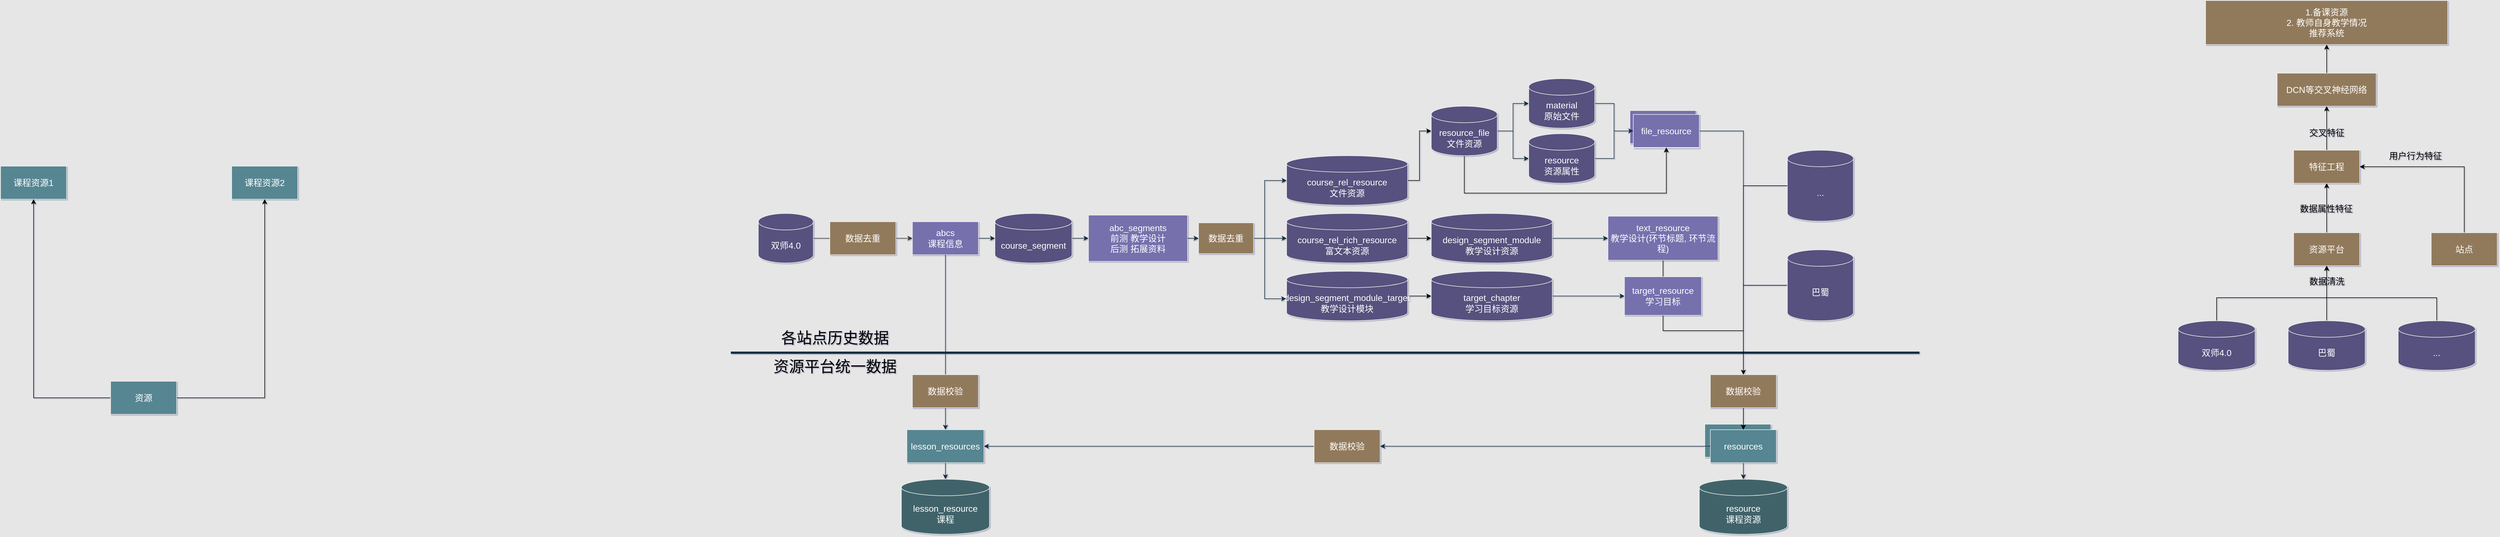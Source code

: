 <mxfile version="26.0.6">
  <diagram name="第 1 页" id="FDnSqhvuiO77HFrQjU2g">
    <mxGraphModel dx="6523" dy="2885" grid="0" gridSize="10" guides="1" tooltips="1" connect="1" arrows="1" fold="1" page="1" pageScale="1" pageWidth="1920" pageHeight="1200" background="#E6E6E6" math="0" shadow="1">
      <root>
        <mxCell id="0" />
        <mxCell id="1" parent="0" />
        <mxCell id="Ahrg0DG0GAoIvXKbUnpo-85" value="resources" style="rounded=0;whiteSpace=wrap;html=1;strokeColor=#EEEEEE;fontColor=#FFFFFF;fillColor=#568691;" parent="1" vertex="1">
          <mxGeometry x="1650" y="850" width="120" height="60" as="geometry" />
        </mxCell>
        <mxCell id="Ahrg0DG0GAoIvXKbUnpo-79" value="" style="rounded=0;whiteSpace=wrap;html=1;strokeColor=#EEEEEE;fontColor=#FFFFFF;fillColor=#56517E;" parent="1" vertex="1">
          <mxGeometry x="1520" y="288" width="120" height="60" as="geometry" />
        </mxCell>
        <mxCell id="Ahrg0DG0GAoIvXKbUnpo-77" value="" style="rounded=0;whiteSpace=wrap;html=1;strokeColor=#EEEEEE;fontColor=#FFFFFF;fillColor=#766FAD;" parent="1" vertex="1">
          <mxGeometry x="1514" y="280" width="120" height="60" as="geometry" />
        </mxCell>
        <mxCell id="Ahrg0DG0GAoIvXKbUnpo-24" style="edgeStyle=orthogonalEdgeStyle;rounded=0;orthogonalLoop=1;jettySize=auto;html=1;strokeColor=#3E3C3C;" parent="1" source="Ahrg0DG0GAoIvXKbUnpo-16" target="Ahrg0DG0GAoIvXKbUnpo-27" edge="1">
          <mxGeometry relative="1" as="geometry">
            <mxPoint x="250" y="512" as="targetPoint" />
          </mxGeometry>
        </mxCell>
        <mxCell id="Ahrg0DG0GAoIvXKbUnpo-16" value="双师4.0" style="shape=cylinder3;whiteSpace=wrap;html=1;boundedLbl=1;backgroundOutline=1;size=15;fillColor=#56517E;strokeColor=#EEEEEE;fontSize=16;labelBackgroundColor=none;fontColor=#FFFFFF;" parent="1" vertex="1">
          <mxGeometry x="-70" y="467" width="100" height="90" as="geometry" />
        </mxCell>
        <mxCell id="Ahrg0DG0GAoIvXKbUnpo-44" style="edgeStyle=orthogonalEdgeStyle;rounded=0;orthogonalLoop=1;jettySize=auto;html=1;strokeColor=#182E3E;" parent="1" source="Ahrg0DG0GAoIvXKbUnpo-19" target="Ahrg0DG0GAoIvXKbUnpo-40" edge="1">
          <mxGeometry relative="1" as="geometry" />
        </mxCell>
        <mxCell id="Ahrg0DG0GAoIvXKbUnpo-19" value="course_segment" style="shape=cylinder3;whiteSpace=wrap;html=1;boundedLbl=1;backgroundOutline=1;size=15;fillColor=#56517E;strokeColor=#EEEEEE;fontSize=16;labelBackgroundColor=none;fontColor=#FFFFFF;" parent="1" vertex="1">
          <mxGeometry x="360" y="467" width="140" height="90" as="geometry" />
        </mxCell>
        <mxCell id="Ahrg0DG0GAoIvXKbUnpo-37" style="edgeStyle=orthogonalEdgeStyle;rounded=0;orthogonalLoop=1;jettySize=auto;html=1;strokeColor=#182E3E;" parent="1" source="Ahrg0DG0GAoIvXKbUnpo-27" target="Ahrg0DG0GAoIvXKbUnpo-19" edge="1">
          <mxGeometry relative="1" as="geometry">
            <mxPoint x="440" y="512" as="targetPoint" />
          </mxGeometry>
        </mxCell>
        <mxCell id="Ahrg0DG0GAoIvXKbUnpo-27" value="abcs&lt;br style=&quot;font-size: 16px;&quot;&gt;课程信息" style="rounded=0;whiteSpace=wrap;html=1;strokeColor=#EEEEEE;fontColor=#FFFFFF;fillColor=#766FAD;fontSize=16;" parent="1" vertex="1">
          <mxGeometry x="210.0" y="482.0" width="120" height="60" as="geometry" />
        </mxCell>
        <mxCell id="Ahrg0DG0GAoIvXKbUnpo-36" style="edgeStyle=orthogonalEdgeStyle;rounded=0;orthogonalLoop=1;jettySize=auto;html=1;strokeColor=#182E3E;" parent="1" source="Ahrg0DG0GAoIvXKbUnpo-27" target="Ahrg0DG0GAoIvXKbUnpo-60" edge="1">
          <mxGeometry relative="1" as="geometry">
            <mxPoint x="270" y="762" as="targetPoint" />
          </mxGeometry>
        </mxCell>
        <mxCell id="Ahrg0DG0GAoIvXKbUnpo-49" style="edgeStyle=orthogonalEdgeStyle;rounded=0;orthogonalLoop=1;jettySize=auto;html=1;strokeColor=#182E3E;entryX=0;entryY=0.5;entryDx=0;entryDy=0;entryPerimeter=0;" parent="1" source="Ahrg0DG0GAoIvXKbUnpo-40" target="Ahrg0DG0GAoIvXKbUnpo-46" edge="1">
          <mxGeometry relative="1" as="geometry">
            <mxPoint x="957.14" y="552" as="targetPoint" />
          </mxGeometry>
        </mxCell>
        <mxCell id="Ahrg0DG0GAoIvXKbUnpo-40" value="abc_segments&#xa;前测 教学设计&#xa;后测 拓展资料" style="rounded=0;strokeColor=#EEEEEE;fontColor=#FFFFFF;fillColor=#766FAD;spacing=2;whiteSpace=wrap;fontSize=16;" parent="1" vertex="1">
          <mxGeometry x="530" y="470" width="180" height="84" as="geometry" />
        </mxCell>
        <mxCell id="MCGgt6we26AS3DJ77LEc-5" style="edgeStyle=orthogonalEdgeStyle;rounded=0;orthogonalLoop=1;jettySize=auto;html=1;" parent="1" source="Ahrg0DG0GAoIvXKbUnpo-45" target="Ahrg0DG0GAoIvXKbUnpo-56" edge="1">
          <mxGeometry relative="1" as="geometry" />
        </mxCell>
        <mxCell id="Ahrg0DG0GAoIvXKbUnpo-45" value="course_rel_resource&lt;br style=&quot;font-size: 16px;&quot;&gt;文件资源" style="shape=cylinder3;whiteSpace=wrap;html=1;boundedLbl=1;backgroundOutline=1;size=15;fillColor=#56517E;strokeColor=#EEEEEE;fontSize=16;labelBackgroundColor=none;fontColor=#FFFFFF;" parent="1" vertex="1">
          <mxGeometry x="890.0" y="362" width="220" height="90" as="geometry" />
        </mxCell>
        <mxCell id="MCGgt6we26AS3DJ77LEc-3" style="edgeStyle=orthogonalEdgeStyle;rounded=0;orthogonalLoop=1;jettySize=auto;html=1;" parent="1" source="Ahrg0DG0GAoIvXKbUnpo-46" target="Ahrg0DG0GAoIvXKbUnpo-73" edge="1">
          <mxGeometry relative="1" as="geometry" />
        </mxCell>
        <mxCell id="Ahrg0DG0GAoIvXKbUnpo-46" value="course_rel_rich_resource&lt;br style=&quot;font-size: 16px;&quot;&gt;富文本资源" style="shape=cylinder3;whiteSpace=wrap;html=1;boundedLbl=1;backgroundOutline=1;size=15;fillColor=#56517E;strokeColor=#EEEEEE;fontSize=16;labelBackgroundColor=none;fontColor=#FFFFFF;" parent="1" vertex="1">
          <mxGeometry x="890.0" y="467" width="220" height="90" as="geometry" />
        </mxCell>
        <mxCell id="MCGgt6we26AS3DJ77LEc-4" style="edgeStyle=orthogonalEdgeStyle;rounded=0;orthogonalLoop=1;jettySize=auto;html=1;" parent="1" source="Ahrg0DG0GAoIvXKbUnpo-47" target="Ahrg0DG0GAoIvXKbUnpo-82" edge="1">
          <mxGeometry relative="1" as="geometry" />
        </mxCell>
        <mxCell id="Ahrg0DG0GAoIvXKbUnpo-47" value="design_segment_module_target&lt;br style=&quot;font-size: 16px;&quot;&gt;教学设计模块" style="shape=cylinder3;whiteSpace=wrap;html=1;boundedLbl=1;backgroundOutline=1;size=15;fillColor=#56517E;strokeColor=#EEEEEE;fontSize=16;labelBackgroundColor=none;fontColor=#FFFFFF;" parent="1" vertex="1">
          <mxGeometry x="890.0" y="572" width="220" height="90" as="geometry" />
        </mxCell>
        <mxCell id="Ahrg0DG0GAoIvXKbUnpo-51" style="edgeStyle=orthogonalEdgeStyle;rounded=0;orthogonalLoop=1;jettySize=auto;html=1;entryX=-0.004;entryY=0.554;entryDx=0;entryDy=0;entryPerimeter=0;strokeColor=#182E3E;" parent="1" source="Ahrg0DG0GAoIvXKbUnpo-40" target="Ahrg0DG0GAoIvXKbUnpo-47" edge="1">
          <mxGeometry relative="1" as="geometry">
            <Array as="points">
              <mxPoint x="850" y="512" />
              <mxPoint x="850" y="622" />
            </Array>
          </mxGeometry>
        </mxCell>
        <mxCell id="Ahrg0DG0GAoIvXKbUnpo-55" style="edgeStyle=orthogonalEdgeStyle;rounded=0;orthogonalLoop=1;jettySize=auto;html=1;entryX=0;entryY=0.5;entryDx=0;entryDy=0;entryPerimeter=0;strokeColor=#182E3E;" parent="1" source="MCGgt6we26AS3DJ77LEc-21" target="Ahrg0DG0GAoIvXKbUnpo-45" edge="1">
          <mxGeometry relative="1" as="geometry">
            <Array as="points">
              <mxPoint x="850" y="512" />
              <mxPoint x="850" y="407" />
            </Array>
          </mxGeometry>
        </mxCell>
        <mxCell id="Ahrg0DG0GAoIvXKbUnpo-64" style="edgeStyle=orthogonalEdgeStyle;rounded=0;orthogonalLoop=1;jettySize=auto;html=1;strokeColor=#182E3E;" parent="1" source="Ahrg0DG0GAoIvXKbUnpo-56" target="Ahrg0DG0GAoIvXKbUnpo-62" edge="1">
          <mxGeometry relative="1" as="geometry" />
        </mxCell>
        <mxCell id="Ahrg0DG0GAoIvXKbUnpo-65" style="edgeStyle=orthogonalEdgeStyle;rounded=0;orthogonalLoop=1;jettySize=auto;html=1;strokeColor=#182E3E;" parent="1" source="Ahrg0DG0GAoIvXKbUnpo-56" target="Ahrg0DG0GAoIvXKbUnpo-63" edge="1">
          <mxGeometry relative="1" as="geometry" />
        </mxCell>
        <mxCell id="MCGgt6we26AS3DJ77LEc-6" style="edgeStyle=orthogonalEdgeStyle;rounded=0;orthogonalLoop=1;jettySize=auto;html=1;" parent="1" source="Ahrg0DG0GAoIvXKbUnpo-56" target="Ahrg0DG0GAoIvXKbUnpo-66" edge="1">
          <mxGeometry relative="1" as="geometry">
            <Array as="points">
              <mxPoint x="1213" y="430" />
              <mxPoint x="1580" y="430" />
            </Array>
          </mxGeometry>
        </mxCell>
        <mxCell id="Ahrg0DG0GAoIvXKbUnpo-56" value="resource_file&lt;br style=&quot;font-size: 16px;&quot;&gt;文件资源" style="shape=cylinder3;whiteSpace=wrap;html=1;boundedLbl=1;backgroundOutline=1;size=15;fillColor=#56517E;strokeColor=#EEEEEE;fontSize=16;labelBackgroundColor=none;fontColor=#FFFFFF;" parent="1" vertex="1">
          <mxGeometry x="1152.86" y="272" width="120" height="90" as="geometry" />
        </mxCell>
        <mxCell id="Ahrg0DG0GAoIvXKbUnpo-101" style="edgeStyle=orthogonalEdgeStyle;rounded=0;orthogonalLoop=1;jettySize=auto;html=1;strokeColor=#182E3E;" parent="1" source="Ahrg0DG0GAoIvXKbUnpo-60" target="Ahrg0DG0GAoIvXKbUnpo-86" edge="1">
          <mxGeometry relative="1" as="geometry" />
        </mxCell>
        <mxCell id="Ahrg0DG0GAoIvXKbUnpo-60" value="lesson_resources" style="rounded=0;whiteSpace=wrap;html=1;strokeColor=#EEEEEE;fontColor=#FFFFFF;fillColor=#568691;fontSize=16;" parent="1" vertex="1">
          <mxGeometry x="200" y="860" width="140" height="60" as="geometry" />
        </mxCell>
        <mxCell id="Ahrg0DG0GAoIvXKbUnpo-70" value="" style="edgeStyle=orthogonalEdgeStyle;rounded=0;orthogonalLoop=1;jettySize=auto;html=1;strokeColor=#182E3E;" parent="1" source="Ahrg0DG0GAoIvXKbUnpo-62" target="Ahrg0DG0GAoIvXKbUnpo-66" edge="1">
          <mxGeometry relative="1" as="geometry" />
        </mxCell>
        <mxCell id="Ahrg0DG0GAoIvXKbUnpo-62" value="material&lt;br style=&quot;font-size: 16px;&quot;&gt;原始文件" style="shape=cylinder3;whiteSpace=wrap;html=1;boundedLbl=1;backgroundOutline=1;size=15;fillColor=#56517E;strokeColor=#EEEEEE;fontSize=16;labelBackgroundColor=none;fontColor=#FFFFFF;" parent="1" vertex="1">
          <mxGeometry x="1330" y="222" width="120" height="90" as="geometry" />
        </mxCell>
        <mxCell id="Ahrg0DG0GAoIvXKbUnpo-71" value="" style="edgeStyle=orthogonalEdgeStyle;rounded=0;orthogonalLoop=1;jettySize=auto;html=1;strokeColor=#182E3E;" parent="1" source="Ahrg0DG0GAoIvXKbUnpo-63" target="Ahrg0DG0GAoIvXKbUnpo-66" edge="1">
          <mxGeometry relative="1" as="geometry" />
        </mxCell>
        <mxCell id="Ahrg0DG0GAoIvXKbUnpo-63" value="resource&lt;br style=&quot;font-size: 16px;&quot;&gt;资源属性" style="shape=cylinder3;whiteSpace=wrap;html=1;boundedLbl=1;backgroundOutline=1;size=15;fillColor=#56517E;strokeColor=#EEEEEE;fontSize=16;labelBackgroundColor=none;fontColor=#FFFFFF;" parent="1" vertex="1">
          <mxGeometry x="1330" y="322" width="120" height="90" as="geometry" />
        </mxCell>
        <mxCell id="Ahrg0DG0GAoIvXKbUnpo-98" style="edgeStyle=orthogonalEdgeStyle;rounded=0;orthogonalLoop=1;jettySize=auto;html=1;strokeColor=#182E3E;" parent="1" source="Ahrg0DG0GAoIvXKbUnpo-66" target="Ahrg0DG0GAoIvXKbUnpo-88" edge="1">
          <mxGeometry relative="1" as="geometry">
            <Array as="points">
              <mxPoint x="1720" y="317" />
            </Array>
          </mxGeometry>
        </mxCell>
        <mxCell id="Ahrg0DG0GAoIvXKbUnpo-66" value="file_resource" style="rounded=0;whiteSpace=wrap;html=1;strokeColor=#EEEEEE;fontColor=#FFFFFF;fillColor=#766FAD;fontSize=16;" parent="1" vertex="1">
          <mxGeometry x="1520" y="287" width="120" height="60" as="geometry" />
        </mxCell>
        <mxCell id="Ahrg0DG0GAoIvXKbUnpo-76" style="edgeStyle=orthogonalEdgeStyle;rounded=0;orthogonalLoop=1;jettySize=auto;html=1;entryX=0;entryY=0.5;entryDx=0;entryDy=0;strokeColor=#182E3E;" parent="1" source="Ahrg0DG0GAoIvXKbUnpo-73" target="Ahrg0DG0GAoIvXKbUnpo-75" edge="1">
          <mxGeometry relative="1" as="geometry" />
        </mxCell>
        <mxCell id="Ahrg0DG0GAoIvXKbUnpo-73" value="design_segment_module&lt;br style=&quot;font-size: 16px;&quot;&gt;教学设计资源" style="shape=cylinder3;whiteSpace=wrap;html=1;boundedLbl=1;backgroundOutline=1;size=15;fillColor=#56517E;strokeColor=#EEEEEE;fontSize=16;labelBackgroundColor=none;fontColor=#FFFFFF;" parent="1" vertex="1">
          <mxGeometry x="1152.86" y="467" width="220" height="90" as="geometry" />
        </mxCell>
        <mxCell id="MCGgt6we26AS3DJ77LEc-7" style="edgeStyle=orthogonalEdgeStyle;rounded=0;orthogonalLoop=1;jettySize=auto;html=1;" parent="1" source="Ahrg0DG0GAoIvXKbUnpo-75" target="Ahrg0DG0GAoIvXKbUnpo-88" edge="1">
          <mxGeometry relative="1" as="geometry">
            <Array as="points">
              <mxPoint x="1574" y="680" />
              <mxPoint x="1720" y="680" />
            </Array>
          </mxGeometry>
        </mxCell>
        <mxCell id="Ahrg0DG0GAoIvXKbUnpo-75" value="text_resource&lt;br style=&quot;font-size: 16px;&quot;&gt;教学设计(环节标题, 环节流程)" style="rounded=0;whiteSpace=wrap;html=1;strokeColor=#EEEEEE;fontColor=#FFFFFF;fillColor=#766FAD;fontSize=16;" parent="1" vertex="1">
          <mxGeometry x="1474" y="472" width="200" height="80" as="geometry" />
        </mxCell>
        <mxCell id="Ahrg0DG0GAoIvXKbUnpo-84" style="edgeStyle=orthogonalEdgeStyle;rounded=0;orthogonalLoop=1;jettySize=auto;html=1;strokeColor=#182E3E;" parent="1" source="Ahrg0DG0GAoIvXKbUnpo-82" target="Ahrg0DG0GAoIvXKbUnpo-83" edge="1">
          <mxGeometry relative="1" as="geometry" />
        </mxCell>
        <mxCell id="Ahrg0DG0GAoIvXKbUnpo-82" value="target_chapter&lt;br style=&quot;font-size: 16px;&quot;&gt;学习目标资源" style="shape=cylinder3;whiteSpace=wrap;html=1;boundedLbl=1;backgroundOutline=1;size=15;fillColor=#56517E;strokeColor=#EEEEEE;fontSize=16;labelBackgroundColor=none;fontColor=#FFFFFF;" parent="1" vertex="1">
          <mxGeometry x="1152.86" y="572" width="220" height="90" as="geometry" />
        </mxCell>
        <mxCell id="Ahrg0DG0GAoIvXKbUnpo-83" value="target_resource&lt;br style=&quot;font-size: 16px;&quot;&gt;学习目标" style="rounded=0;whiteSpace=wrap;html=1;strokeColor=#EEEEEE;fontColor=#FFFFFF;fillColor=#766FAD;fontSize=16;" parent="1" vertex="1">
          <mxGeometry x="1504" y="582" width="140" height="70" as="geometry" />
        </mxCell>
        <mxCell id="Ahrg0DG0GAoIvXKbUnpo-86" value="lesson_resource&lt;br&gt;课程" style="shape=cylinder3;whiteSpace=wrap;html=1;boundedLbl=1;backgroundOutline=1;size=15;strokeColor=#EEEEEE;fontColor=#FFFFFF;fillColor=#3F636B;fontSize=16;" parent="1" vertex="1">
          <mxGeometry x="190" y="950" width="160" height="100" as="geometry" />
        </mxCell>
        <mxCell id="Ahrg0DG0GAoIvXKbUnpo-87" value="resource&lt;br&gt;课程资源" style="shape=cylinder3;whiteSpace=wrap;html=1;boundedLbl=1;backgroundOutline=1;size=15;strokeColor=#EEEEEE;fontColor=#FFFFFF;fillColor=#3F636B;fontSize=16;" parent="1" vertex="1">
          <mxGeometry x="1640" y="950" width="160" height="100" as="geometry" />
        </mxCell>
        <mxCell id="Ahrg0DG0GAoIvXKbUnpo-99" style="edgeStyle=orthogonalEdgeStyle;rounded=0;orthogonalLoop=1;jettySize=auto;html=1;strokeColor=#182E3E;" parent="1" source="MCGgt6we26AS3DJ77LEc-19" target="Ahrg0DG0GAoIvXKbUnpo-60" edge="1">
          <mxGeometry relative="1" as="geometry" />
        </mxCell>
        <mxCell id="Ahrg0DG0GAoIvXKbUnpo-100" style="edgeStyle=orthogonalEdgeStyle;rounded=0;orthogonalLoop=1;jettySize=auto;html=1;strokeColor=#182E3E;" parent="1" source="Ahrg0DG0GAoIvXKbUnpo-88" target="Ahrg0DG0GAoIvXKbUnpo-87" edge="1">
          <mxGeometry relative="1" as="geometry" />
        </mxCell>
        <mxCell id="Ahrg0DG0GAoIvXKbUnpo-88" value="resources" style="rounded=0;whiteSpace=wrap;html=1;strokeColor=#EEEEEE;fontColor=#FFFFFF;fillColor=#568691;fontSize=16;" parent="1" vertex="1">
          <mxGeometry x="1660" y="860" width="120" height="60" as="geometry" />
        </mxCell>
        <mxCell id="Ahrg0DG0GAoIvXKbUnpo-105" value="" style="endArrow=none;html=1;rounded=0;strokeColor=#182E3E;strokeWidth=4;labelBackgroundColor=default;shadow=0;" parent="1" edge="1">
          <mxGeometry width="50" height="50" relative="1" as="geometry">
            <mxPoint x="-120" y="720" as="sourcePoint" />
            <mxPoint x="2040" y="720" as="targetPoint" />
          </mxGeometry>
        </mxCell>
        <mxCell id="Ahrg0DG0GAoIvXKbUnpo-107" value="各站点历史数据" style="text;html=1;align=center;verticalAlign=middle;resizable=0;points=[];autosize=1;strokeColor=none;fillColor=none;fontColor=#000000;fontSize=28;" parent="1" vertex="1">
          <mxGeometry x="-38" y="670" width="214" height="46" as="geometry" />
        </mxCell>
        <mxCell id="Ahrg0DG0GAoIvXKbUnpo-108" value="资源平台统一数据" style="text;html=1;align=center;verticalAlign=middle;resizable=0;points=[];autosize=1;strokeColor=none;fillColor=none;fontColor=#000000;fontSize=28;" parent="1" vertex="1">
          <mxGeometry x="-52" y="722" width="242" height="46" as="geometry" />
        </mxCell>
        <mxCell id="oSkX1Zhzz-4-YaLxy8YC-11" style="edgeStyle=orthogonalEdgeStyle;rounded=0;orthogonalLoop=1;jettySize=auto;html=1;" parent="1" source="oSkX1Zhzz-4-YaLxy8YC-1" target="oSkX1Zhzz-4-YaLxy8YC-2" edge="1">
          <mxGeometry relative="1" as="geometry" />
        </mxCell>
        <mxCell id="oSkX1Zhzz-4-YaLxy8YC-13" value="数据属性特征" style="edgeLabel;html=1;align=center;verticalAlign=middle;resizable=0;points=[];fontSize=16;labelBackgroundColor=none;" parent="oSkX1Zhzz-4-YaLxy8YC-11" vertex="1" connectable="0">
          <mxGeometry x="-0.022" y="1" relative="1" as="geometry">
            <mxPoint as="offset" />
          </mxGeometry>
        </mxCell>
        <mxCell id="h7Kr-m2LsEwe0tITGlFB-1" value="交叉特征" style="edgeLabel;html=1;align=center;verticalAlign=middle;resizable=0;points=[];fontSize=16;labelBackgroundColor=none;" parent="oSkX1Zhzz-4-YaLxy8YC-11" vertex="1" connectable="0">
          <mxGeometry x="-0.022" y="1" relative="1" as="geometry">
            <mxPoint x="1" y="-138" as="offset" />
          </mxGeometry>
        </mxCell>
        <mxCell id="oSkX1Zhzz-4-YaLxy8YC-1" value="资源平台" style="rounded=0;whiteSpace=wrap;html=1;strokeColor=#EEEEEE;fontColor=#FFFFFF;fillColor=#917A5B;fontSize=16;" parent="1" vertex="1">
          <mxGeometry x="2720" y="502" width="120" height="60" as="geometry" />
        </mxCell>
        <mxCell id="oSkX1Zhzz-4-YaLxy8YC-18" value="" style="edgeStyle=orthogonalEdgeStyle;rounded=0;orthogonalLoop=1;jettySize=auto;html=1;" parent="1" source="oSkX1Zhzz-4-YaLxy8YC-2" target="oSkX1Zhzz-4-YaLxy8YC-17" edge="1">
          <mxGeometry relative="1" as="geometry" />
        </mxCell>
        <mxCell id="oSkX1Zhzz-4-YaLxy8YC-2" value="特征工程" style="rounded=0;whiteSpace=wrap;html=1;strokeColor=#EEEEEE;fontColor=#FFFFFF;fillColor=#917A5B;fontSize=16;" parent="1" vertex="1">
          <mxGeometry x="2720" y="352" width="120" height="60" as="geometry" />
        </mxCell>
        <mxCell id="oSkX1Zhzz-4-YaLxy8YC-7" style="edgeStyle=orthogonalEdgeStyle;rounded=0;orthogonalLoop=1;jettySize=auto;html=1;" parent="1" source="oSkX1Zhzz-4-YaLxy8YC-4" target="oSkX1Zhzz-4-YaLxy8YC-1" edge="1">
          <mxGeometry relative="1" as="geometry">
            <Array as="points">
              <mxPoint x="2580" y="620" />
              <mxPoint x="2780" y="620" />
            </Array>
          </mxGeometry>
        </mxCell>
        <mxCell id="oSkX1Zhzz-4-YaLxy8YC-4" value="双师4.0" style="shape=cylinder3;whiteSpace=wrap;html=1;boundedLbl=1;backgroundOutline=1;size=15;fillColor=#56517E;strokeColor=#EEEEEE;fontSize=16;labelBackgroundColor=none;fontColor=#FFFFFF;" parent="1" vertex="1">
          <mxGeometry x="2510" y="662.0" width="140" height="90" as="geometry" />
        </mxCell>
        <mxCell id="oSkX1Zhzz-4-YaLxy8YC-8" style="edgeStyle=orthogonalEdgeStyle;rounded=0;orthogonalLoop=1;jettySize=auto;html=1;" parent="1" source="oSkX1Zhzz-4-YaLxy8YC-5" target="oSkX1Zhzz-4-YaLxy8YC-1" edge="1">
          <mxGeometry relative="1" as="geometry" />
        </mxCell>
        <mxCell id="oSkX1Zhzz-4-YaLxy8YC-5" value="巴蜀" style="shape=cylinder3;whiteSpace=wrap;html=1;boundedLbl=1;backgroundOutline=1;size=15;fillColor=#56517E;strokeColor=#EEEEEE;fontSize=16;labelBackgroundColor=none;fontColor=#FFFFFF;" parent="1" vertex="1">
          <mxGeometry x="2710" y="662.0" width="140" height="90" as="geometry" />
        </mxCell>
        <mxCell id="oSkX1Zhzz-4-YaLxy8YC-9" style="edgeStyle=orthogonalEdgeStyle;rounded=0;orthogonalLoop=1;jettySize=auto;html=1;" parent="1" source="oSkX1Zhzz-4-YaLxy8YC-6" target="oSkX1Zhzz-4-YaLxy8YC-1" edge="1">
          <mxGeometry relative="1" as="geometry">
            <Array as="points">
              <mxPoint x="2980" y="620" />
              <mxPoint x="2780" y="620" />
            </Array>
          </mxGeometry>
        </mxCell>
        <mxCell id="oSkX1Zhzz-4-YaLxy8YC-10" value="数据清洗" style="edgeLabel;html=1;align=center;verticalAlign=middle;resizable=0;points=[];fontSize=16;labelBackgroundColor=none;" parent="oSkX1Zhzz-4-YaLxy8YC-9" vertex="1" connectable="0">
          <mxGeometry x="0.513" y="-2" relative="1" as="geometry">
            <mxPoint x="-15" y="-28" as="offset" />
          </mxGeometry>
        </mxCell>
        <mxCell id="oSkX1Zhzz-4-YaLxy8YC-6" value="..." style="shape=cylinder3;whiteSpace=wrap;html=1;boundedLbl=1;backgroundOutline=1;size=15;fillColor=#56517E;strokeColor=#EEEEEE;fontSize=16;labelBackgroundColor=none;fontColor=#FFFFFF;" parent="1" vertex="1">
          <mxGeometry x="2910" y="662.0" width="140" height="90" as="geometry" />
        </mxCell>
        <mxCell id="oSkX1Zhzz-4-YaLxy8YC-14" style="edgeStyle=orthogonalEdgeStyle;rounded=0;orthogonalLoop=1;jettySize=auto;html=1;labelBackgroundColor=none;" parent="1" source="oSkX1Zhzz-4-YaLxy8YC-12" target="oSkX1Zhzz-4-YaLxy8YC-2" edge="1">
          <mxGeometry relative="1" as="geometry">
            <Array as="points">
              <mxPoint x="3030" y="382" />
            </Array>
          </mxGeometry>
        </mxCell>
        <mxCell id="oSkX1Zhzz-4-YaLxy8YC-16" value="用户行为特征" style="edgeLabel;html=1;align=center;verticalAlign=middle;resizable=0;points=[];labelBackgroundColor=none;fontSize=16;" parent="oSkX1Zhzz-4-YaLxy8YC-14" vertex="1" connectable="0">
          <mxGeometry x="0.349" y="1" relative="1" as="geometry">
            <mxPoint y="-21" as="offset" />
          </mxGeometry>
        </mxCell>
        <mxCell id="oSkX1Zhzz-4-YaLxy8YC-12" value="站点" style="rounded=0;whiteSpace=wrap;html=1;strokeColor=#EEEEEE;fontColor=#FFFFFF;fillColor=#917A5B;fontSize=16;" parent="1" vertex="1">
          <mxGeometry x="2970" y="502" width="120" height="60" as="geometry" />
        </mxCell>
        <mxCell id="h7Kr-m2LsEwe0tITGlFB-4" value="" style="edgeStyle=orthogonalEdgeStyle;rounded=0;orthogonalLoop=1;jettySize=auto;html=1;" parent="1" source="oSkX1Zhzz-4-YaLxy8YC-17" target="h7Kr-m2LsEwe0tITGlFB-3" edge="1">
          <mxGeometry relative="1" as="geometry" />
        </mxCell>
        <mxCell id="oSkX1Zhzz-4-YaLxy8YC-17" value="DCN等交叉神经网络" style="rounded=0;whiteSpace=wrap;html=1;strokeColor=#EEEEEE;fontColor=#FFFFFF;fillColor=#917A5B;fontSize=16;" parent="1" vertex="1">
          <mxGeometry x="2690" y="212" width="180" height="60" as="geometry" />
        </mxCell>
        <mxCell id="oSkX1Zhzz-4-YaLxy8YC-19" value="课程资源1" style="rounded=0;whiteSpace=wrap;html=1;strokeColor=#EEEEEE;fontColor=#FFFFFF;fillColor=#568691;fontSize=16;" parent="1" vertex="1">
          <mxGeometry x="-1447" y="381" width="120" height="60" as="geometry" />
        </mxCell>
        <mxCell id="oSkX1Zhzz-4-YaLxy8YC-22" style="edgeStyle=orthogonalEdgeStyle;rounded=0;orthogonalLoop=1;jettySize=auto;html=1;" parent="1" source="oSkX1Zhzz-4-YaLxy8YC-20" target="oSkX1Zhzz-4-YaLxy8YC-19" edge="1">
          <mxGeometry relative="1" as="geometry" />
        </mxCell>
        <mxCell id="oSkX1Zhzz-4-YaLxy8YC-23" style="edgeStyle=orthogonalEdgeStyle;rounded=0;orthogonalLoop=1;jettySize=auto;html=1;" parent="1" source="oSkX1Zhzz-4-YaLxy8YC-20" target="oSkX1Zhzz-4-YaLxy8YC-21" edge="1">
          <mxGeometry relative="1" as="geometry" />
        </mxCell>
        <mxCell id="oSkX1Zhzz-4-YaLxy8YC-20" value="资源" style="rounded=0;whiteSpace=wrap;html=1;strokeColor=#EEEEEE;fontColor=#FFFFFF;fillColor=#568691;fontSize=16;" parent="1" vertex="1">
          <mxGeometry x="-1247" y="772" width="120" height="60" as="geometry" />
        </mxCell>
        <mxCell id="oSkX1Zhzz-4-YaLxy8YC-21" value="课程资源2" style="rounded=0;whiteSpace=wrap;html=1;strokeColor=#EEEEEE;fontColor=#FFFFFF;fillColor=#568691;fontSize=16;" parent="1" vertex="1">
          <mxGeometry x="-1027" y="381" width="120" height="60" as="geometry" />
        </mxCell>
        <mxCell id="MCGgt6we26AS3DJ77LEc-10" style="edgeStyle=orthogonalEdgeStyle;rounded=0;orthogonalLoop=1;jettySize=auto;html=1;" parent="1" source="MCGgt6we26AS3DJ77LEc-1" target="Ahrg0DG0GAoIvXKbUnpo-88" edge="1">
          <mxGeometry relative="1" as="geometry" />
        </mxCell>
        <mxCell id="MCGgt6we26AS3DJ77LEc-1" value="巴蜀" style="shape=cylinder3;whiteSpace=wrap;html=1;boundedLbl=1;backgroundOutline=1;size=15;fillColor=#56517E;strokeColor=#EEEEEE;fontSize=16;labelBackgroundColor=none;fontColor=#FFFFFF;" parent="1" vertex="1">
          <mxGeometry x="1800" y="533" width="120" height="129" as="geometry" />
        </mxCell>
        <mxCell id="MCGgt6we26AS3DJ77LEc-9" style="edgeStyle=orthogonalEdgeStyle;rounded=0;orthogonalLoop=1;jettySize=auto;html=1;" parent="1" source="MCGgt6we26AS3DJ77LEc-16" target="Ahrg0DG0GAoIvXKbUnpo-88" edge="1">
          <mxGeometry relative="1" as="geometry" />
        </mxCell>
        <mxCell id="MCGgt6we26AS3DJ77LEc-8" value="..." style="shape=cylinder3;whiteSpace=wrap;html=1;boundedLbl=1;backgroundOutline=1;size=15;fillColor=#56517E;strokeColor=#EEEEEE;fontSize=16;labelBackgroundColor=none;fontColor=#FFFFFF;" parent="1" vertex="1">
          <mxGeometry x="1800" y="352" width="120" height="129" as="geometry" />
        </mxCell>
        <mxCell id="MCGgt6we26AS3DJ77LEc-12" value="数据去重" style="rounded=0;whiteSpace=wrap;html=1;strokeColor=#EEEEEE;fontColor=#FFFFFF;fillColor=#917A5B;fontSize=16;" parent="1" vertex="1">
          <mxGeometry x="60" y="482" width="120" height="60" as="geometry" />
        </mxCell>
        <mxCell id="MCGgt6we26AS3DJ77LEc-14" value="数据校验" style="rounded=0;whiteSpace=wrap;html=1;strokeColor=#EEEEEE;fontColor=#FFFFFF;fillColor=#917A5B;fontSize=16;" parent="1" vertex="1">
          <mxGeometry x="210" y="760" width="120" height="60" as="geometry" />
        </mxCell>
        <mxCell id="MCGgt6we26AS3DJ77LEc-17" value="" style="edgeStyle=orthogonalEdgeStyle;rounded=0;orthogonalLoop=1;jettySize=auto;html=1;" parent="1" source="MCGgt6we26AS3DJ77LEc-8" target="MCGgt6we26AS3DJ77LEc-16" edge="1">
          <mxGeometry relative="1" as="geometry">
            <mxPoint x="1800" y="416" as="sourcePoint" />
            <mxPoint x="1720" y="860" as="targetPoint" />
          </mxGeometry>
        </mxCell>
        <mxCell id="MCGgt6we26AS3DJ77LEc-16" value="数据校验" style="rounded=0;whiteSpace=wrap;html=1;strokeColor=#EEEEEE;fontColor=#FFFFFF;fillColor=#917A5B;fontSize=16;" parent="1" vertex="1">
          <mxGeometry x="1660" y="760" width="120" height="60" as="geometry" />
        </mxCell>
        <mxCell id="MCGgt6we26AS3DJ77LEc-20" value="" style="edgeStyle=orthogonalEdgeStyle;rounded=0;orthogonalLoop=1;jettySize=auto;html=1;strokeColor=#182E3E;" parent="1" source="Ahrg0DG0GAoIvXKbUnpo-88" target="MCGgt6we26AS3DJ77LEc-19" edge="1">
          <mxGeometry relative="1" as="geometry">
            <mxPoint x="1660" y="890" as="sourcePoint" />
            <mxPoint x="340" y="890" as="targetPoint" />
          </mxGeometry>
        </mxCell>
        <mxCell id="MCGgt6we26AS3DJ77LEc-19" value="数据校验" style="rounded=0;whiteSpace=wrap;html=1;strokeColor=#EEEEEE;fontColor=#FFFFFF;fillColor=#917A5B;fontSize=16;" parent="1" vertex="1">
          <mxGeometry x="940" y="860" width="120" height="60" as="geometry" />
        </mxCell>
        <mxCell id="MCGgt6we26AS3DJ77LEc-22" value="" style="edgeStyle=orthogonalEdgeStyle;rounded=0;orthogonalLoop=1;jettySize=auto;html=1;entryX=0;entryY=0.5;entryDx=0;entryDy=0;entryPerimeter=0;strokeColor=#182E3E;" parent="1" source="Ahrg0DG0GAoIvXKbUnpo-40" target="MCGgt6we26AS3DJ77LEc-21" edge="1">
          <mxGeometry relative="1" as="geometry">
            <mxPoint x="710" y="512" as="sourcePoint" />
            <mxPoint x="890" y="407" as="targetPoint" />
            <Array as="points" />
          </mxGeometry>
        </mxCell>
        <mxCell id="MCGgt6we26AS3DJ77LEc-21" value="数据去重" style="rounded=0;whiteSpace=wrap;html=1;strokeColor=#EEEEEE;fontColor=#FFFFFF;fillColor=#917A5B;fontSize=16;" parent="1" vertex="1">
          <mxGeometry x="730" y="484" width="100" height="56" as="geometry" />
        </mxCell>
        <mxCell id="h7Kr-m2LsEwe0tITGlFB-3" value="1.备课资源&lt;br&gt;2. 教师自身教学情况&lt;br&gt;推荐系统" style="rounded=0;whiteSpace=wrap;html=1;strokeColor=#EEEEEE;fontColor=#FFFFFF;fillColor=#917A5B;fontSize=16;" parent="1" vertex="1">
          <mxGeometry x="2560" y="80" width="440" height="80" as="geometry" />
        </mxCell>
      </root>
    </mxGraphModel>
  </diagram>
</mxfile>
